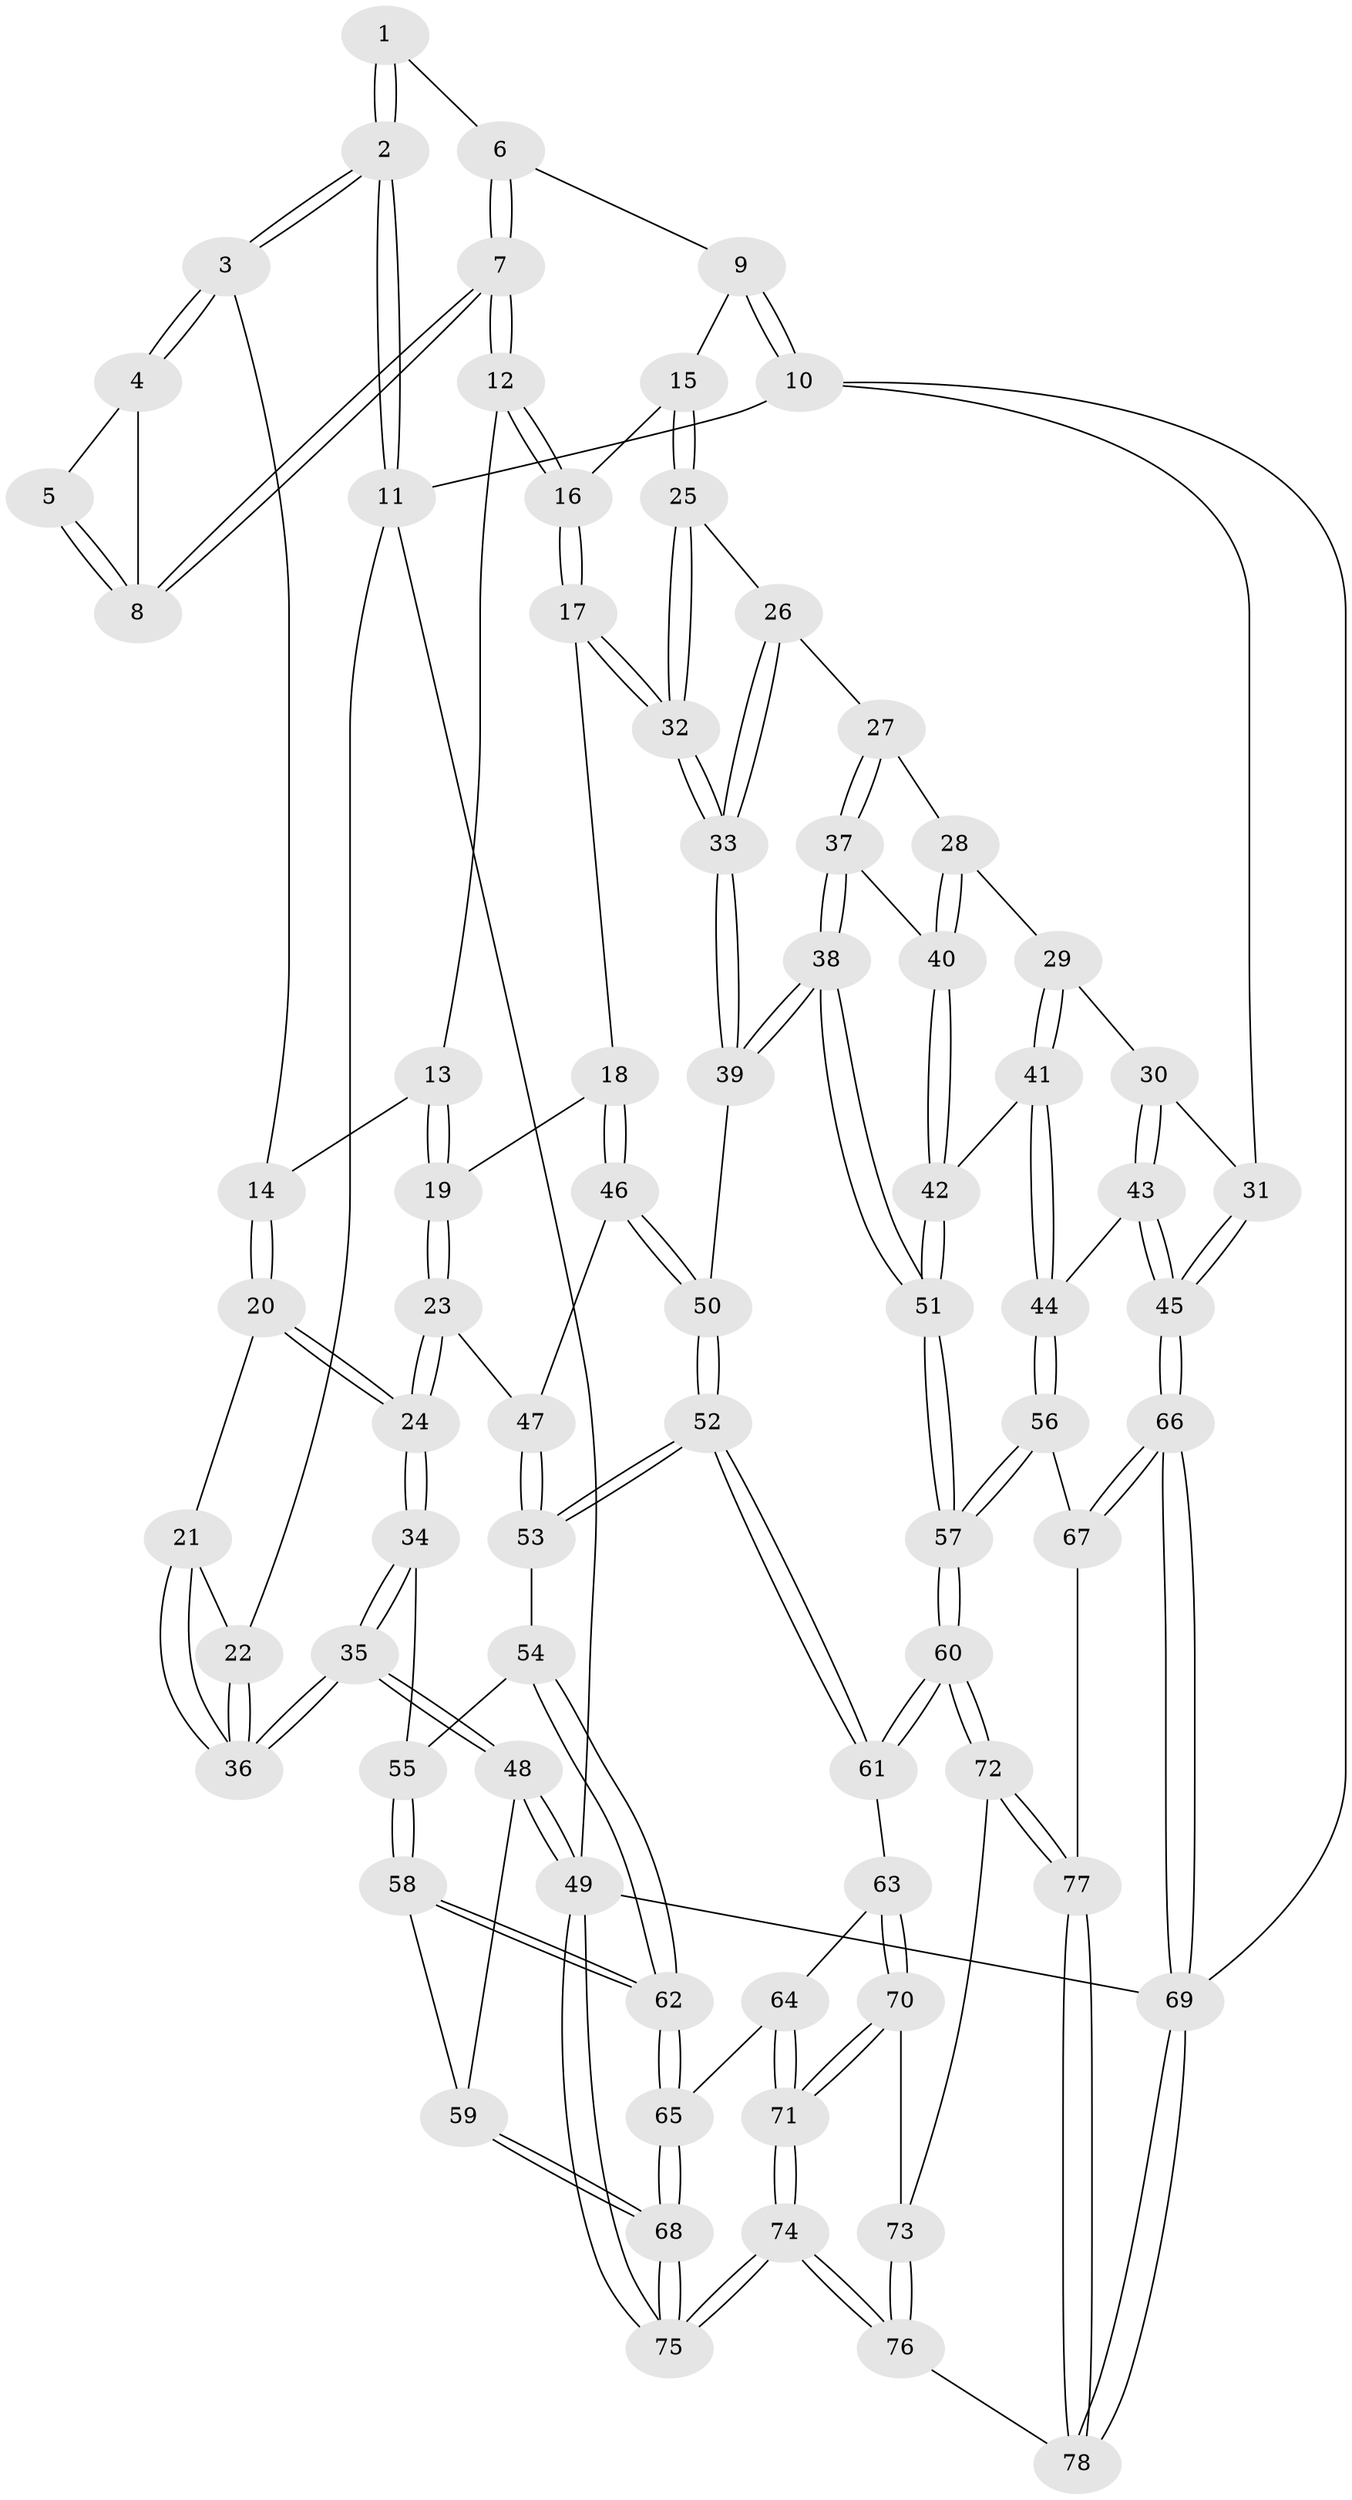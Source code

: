 // coarse degree distribution, {4: 0.17857142857142858, 3: 0.7142857142857143, 2: 0.10714285714285714}
// Generated by graph-tools (version 1.1) at 2025/54/03/04/25 22:54:32]
// undirected, 78 vertices, 192 edges
graph export_dot {
  node [color=gray90,style=filled];
  1 [pos="+0.29191184732761705+0"];
  2 [pos="+0+0"];
  3 [pos="+0.16339443645864424+0.21344591786967393"];
  4 [pos="+0.20574759847132432+0.17038865206430684"];
  5 [pos="+0.2554165053313702+0.08401697457260257"];
  6 [pos="+0.5293369843519822+0"];
  7 [pos="+0.33774075991027447+0.21839036158396802"];
  8 [pos="+0.31708005178815335+0.19834129369268697"];
  9 [pos="+0.6271923006319259+0"];
  10 [pos="+1+0"];
  11 [pos="+0+0"];
  12 [pos="+0.33198049444002625+0.2777230425857304"];
  13 [pos="+0.27797132555370985+0.2997005418144853"];
  14 [pos="+0.17213069649862925+0.29021374338977746"];
  15 [pos="+0.638137366979741+0.19262906806015856"];
  16 [pos="+0.41348980036506305+0.3169620014529195"];
  17 [pos="+0.42451771527950466+0.4789856169042671"];
  18 [pos="+0.35543879928486327+0.49049785250026656"];
  19 [pos="+0.28775061104544847+0.36778752574506546"];
  20 [pos="+0.1401007148794388+0.3245556401533296"];
  21 [pos="+0.1290792871727079+0.32250978228437815"];
  22 [pos="+0+0"];
  23 [pos="+0.16901085416797176+0.5200726110277338"];
  24 [pos="+0.137688680047626+0.5189894891815935"];
  25 [pos="+0.6594063803174453+0.23686344933159842"];
  26 [pos="+0.6628234003504531+0.2422233147637673"];
  27 [pos="+0.703460407930491+0.2851637406528968"];
  28 [pos="+0.7518304716225109+0.3130694806505734"];
  29 [pos="+0.8704618486533794+0.3372554090673458"];
  30 [pos="+0.9180906064542773+0.32358985034644"];
  31 [pos="+1+0.13533176960946522"];
  32 [pos="+0.42774740328423244+0.4807588363621901"];
  33 [pos="+0.5055934816342323+0.5450350544472008"];
  34 [pos="+0.10031575844909875+0.5481682378693481"];
  35 [pos="+0+0.5855039988453471"];
  36 [pos="+0+0.3156015379416888"];
  37 [pos="+0.6329283155768934+0.5287753749370114"];
  38 [pos="+0.5802629871887524+0.6192753330592465"];
  39 [pos="+0.5444578703992091+0.6008609156432015"];
  40 [pos="+0.7563436120346722+0.46888020905221106"];
  41 [pos="+0.8768515732539433+0.5887551057409305"];
  42 [pos="+0.8163965763312868+0.5820551691662907"];
  43 [pos="+1+0.6334757194322429"];
  44 [pos="+0.9415158381161725+0.6326649068240305"];
  45 [pos="+1+0.6502585596084939"];
  46 [pos="+0.3037688688154904+0.5180640192233127"];
  47 [pos="+0.25802030001447285+0.5338126243948562"];
  48 [pos="+0+0.6669229726332104"];
  49 [pos="+0+1"];
  50 [pos="+0.3982314314001685+0.6784711721267683"];
  51 [pos="+0.6046923073465482+0.6481914110248457"];
  52 [pos="+0.3363063060777243+0.7303111391670981"];
  53 [pos="+0.31620880343641905+0.718906275588202"];
  54 [pos="+0.25493913265010537+0.7218714736290762"];
  55 [pos="+0.13924607749494694+0.6468612837095526"];
  56 [pos="+0.8246763877102841+0.7975403157623688"];
  57 [pos="+0.6315606443697256+0.8293266273419412"];
  58 [pos="+0.12094106090378669+0.7672944716464563"];
  59 [pos="+0.07086135251825527+0.7745471803776304"];
  60 [pos="+0.614228365907598+0.8679797447220939"];
  61 [pos="+0.351254024291515+0.7912652678174167"];
  62 [pos="+0.16559816278504125+0.8117331739411114"];
  63 [pos="+0.34347843052264126+0.8054044226936854"];
  64 [pos="+0.21107646545608752+0.8451656836571099"];
  65 [pos="+0.16999936517469408+0.8306533494535262"];
  66 [pos="+1+1"];
  67 [pos="+0.9034400934945523+0.8855245514072028"];
  68 [pos="+0.017612837176273315+1"];
  69 [pos="+1+1"];
  70 [pos="+0.3357116420980445+0.8882615872426923"];
  71 [pos="+0.26403471551974816+0.939273093313832"];
  72 [pos="+0.612267729319242+0.8992209843170063"];
  73 [pos="+0.3573303225326585+0.9102048415866871"];
  74 [pos="+0.13939278605030803+1"];
  75 [pos="+0+1"];
  76 [pos="+0.4444877018721616+1"];
  77 [pos="+0.6230875836383782+1"];
  78 [pos="+0.618808098057142+1"];
  1 -- 2;
  1 -- 2;
  1 -- 6;
  2 -- 3;
  2 -- 3;
  2 -- 11;
  2 -- 11;
  3 -- 4;
  3 -- 4;
  3 -- 14;
  4 -- 5;
  4 -- 8;
  5 -- 8;
  5 -- 8;
  6 -- 7;
  6 -- 7;
  6 -- 9;
  7 -- 8;
  7 -- 8;
  7 -- 12;
  7 -- 12;
  9 -- 10;
  9 -- 10;
  9 -- 15;
  10 -- 11;
  10 -- 31;
  10 -- 69;
  11 -- 22;
  11 -- 49;
  12 -- 13;
  12 -- 16;
  12 -- 16;
  13 -- 14;
  13 -- 19;
  13 -- 19;
  14 -- 20;
  14 -- 20;
  15 -- 16;
  15 -- 25;
  15 -- 25;
  16 -- 17;
  16 -- 17;
  17 -- 18;
  17 -- 32;
  17 -- 32;
  18 -- 19;
  18 -- 46;
  18 -- 46;
  19 -- 23;
  19 -- 23;
  20 -- 21;
  20 -- 24;
  20 -- 24;
  21 -- 22;
  21 -- 36;
  21 -- 36;
  22 -- 36;
  22 -- 36;
  23 -- 24;
  23 -- 24;
  23 -- 47;
  24 -- 34;
  24 -- 34;
  25 -- 26;
  25 -- 32;
  25 -- 32;
  26 -- 27;
  26 -- 33;
  26 -- 33;
  27 -- 28;
  27 -- 37;
  27 -- 37;
  28 -- 29;
  28 -- 40;
  28 -- 40;
  29 -- 30;
  29 -- 41;
  29 -- 41;
  30 -- 31;
  30 -- 43;
  30 -- 43;
  31 -- 45;
  31 -- 45;
  32 -- 33;
  32 -- 33;
  33 -- 39;
  33 -- 39;
  34 -- 35;
  34 -- 35;
  34 -- 55;
  35 -- 36;
  35 -- 36;
  35 -- 48;
  35 -- 48;
  37 -- 38;
  37 -- 38;
  37 -- 40;
  38 -- 39;
  38 -- 39;
  38 -- 51;
  38 -- 51;
  39 -- 50;
  40 -- 42;
  40 -- 42;
  41 -- 42;
  41 -- 44;
  41 -- 44;
  42 -- 51;
  42 -- 51;
  43 -- 44;
  43 -- 45;
  43 -- 45;
  44 -- 56;
  44 -- 56;
  45 -- 66;
  45 -- 66;
  46 -- 47;
  46 -- 50;
  46 -- 50;
  47 -- 53;
  47 -- 53;
  48 -- 49;
  48 -- 49;
  48 -- 59;
  49 -- 75;
  49 -- 75;
  49 -- 69;
  50 -- 52;
  50 -- 52;
  51 -- 57;
  51 -- 57;
  52 -- 53;
  52 -- 53;
  52 -- 61;
  52 -- 61;
  53 -- 54;
  54 -- 55;
  54 -- 62;
  54 -- 62;
  55 -- 58;
  55 -- 58;
  56 -- 57;
  56 -- 57;
  56 -- 67;
  57 -- 60;
  57 -- 60;
  58 -- 59;
  58 -- 62;
  58 -- 62;
  59 -- 68;
  59 -- 68;
  60 -- 61;
  60 -- 61;
  60 -- 72;
  60 -- 72;
  61 -- 63;
  62 -- 65;
  62 -- 65;
  63 -- 64;
  63 -- 70;
  63 -- 70;
  64 -- 65;
  64 -- 71;
  64 -- 71;
  65 -- 68;
  65 -- 68;
  66 -- 67;
  66 -- 67;
  66 -- 69;
  66 -- 69;
  67 -- 77;
  68 -- 75;
  68 -- 75;
  69 -- 78;
  69 -- 78;
  70 -- 71;
  70 -- 71;
  70 -- 73;
  71 -- 74;
  71 -- 74;
  72 -- 73;
  72 -- 77;
  72 -- 77;
  73 -- 76;
  73 -- 76;
  74 -- 75;
  74 -- 75;
  74 -- 76;
  74 -- 76;
  76 -- 78;
  77 -- 78;
  77 -- 78;
}

